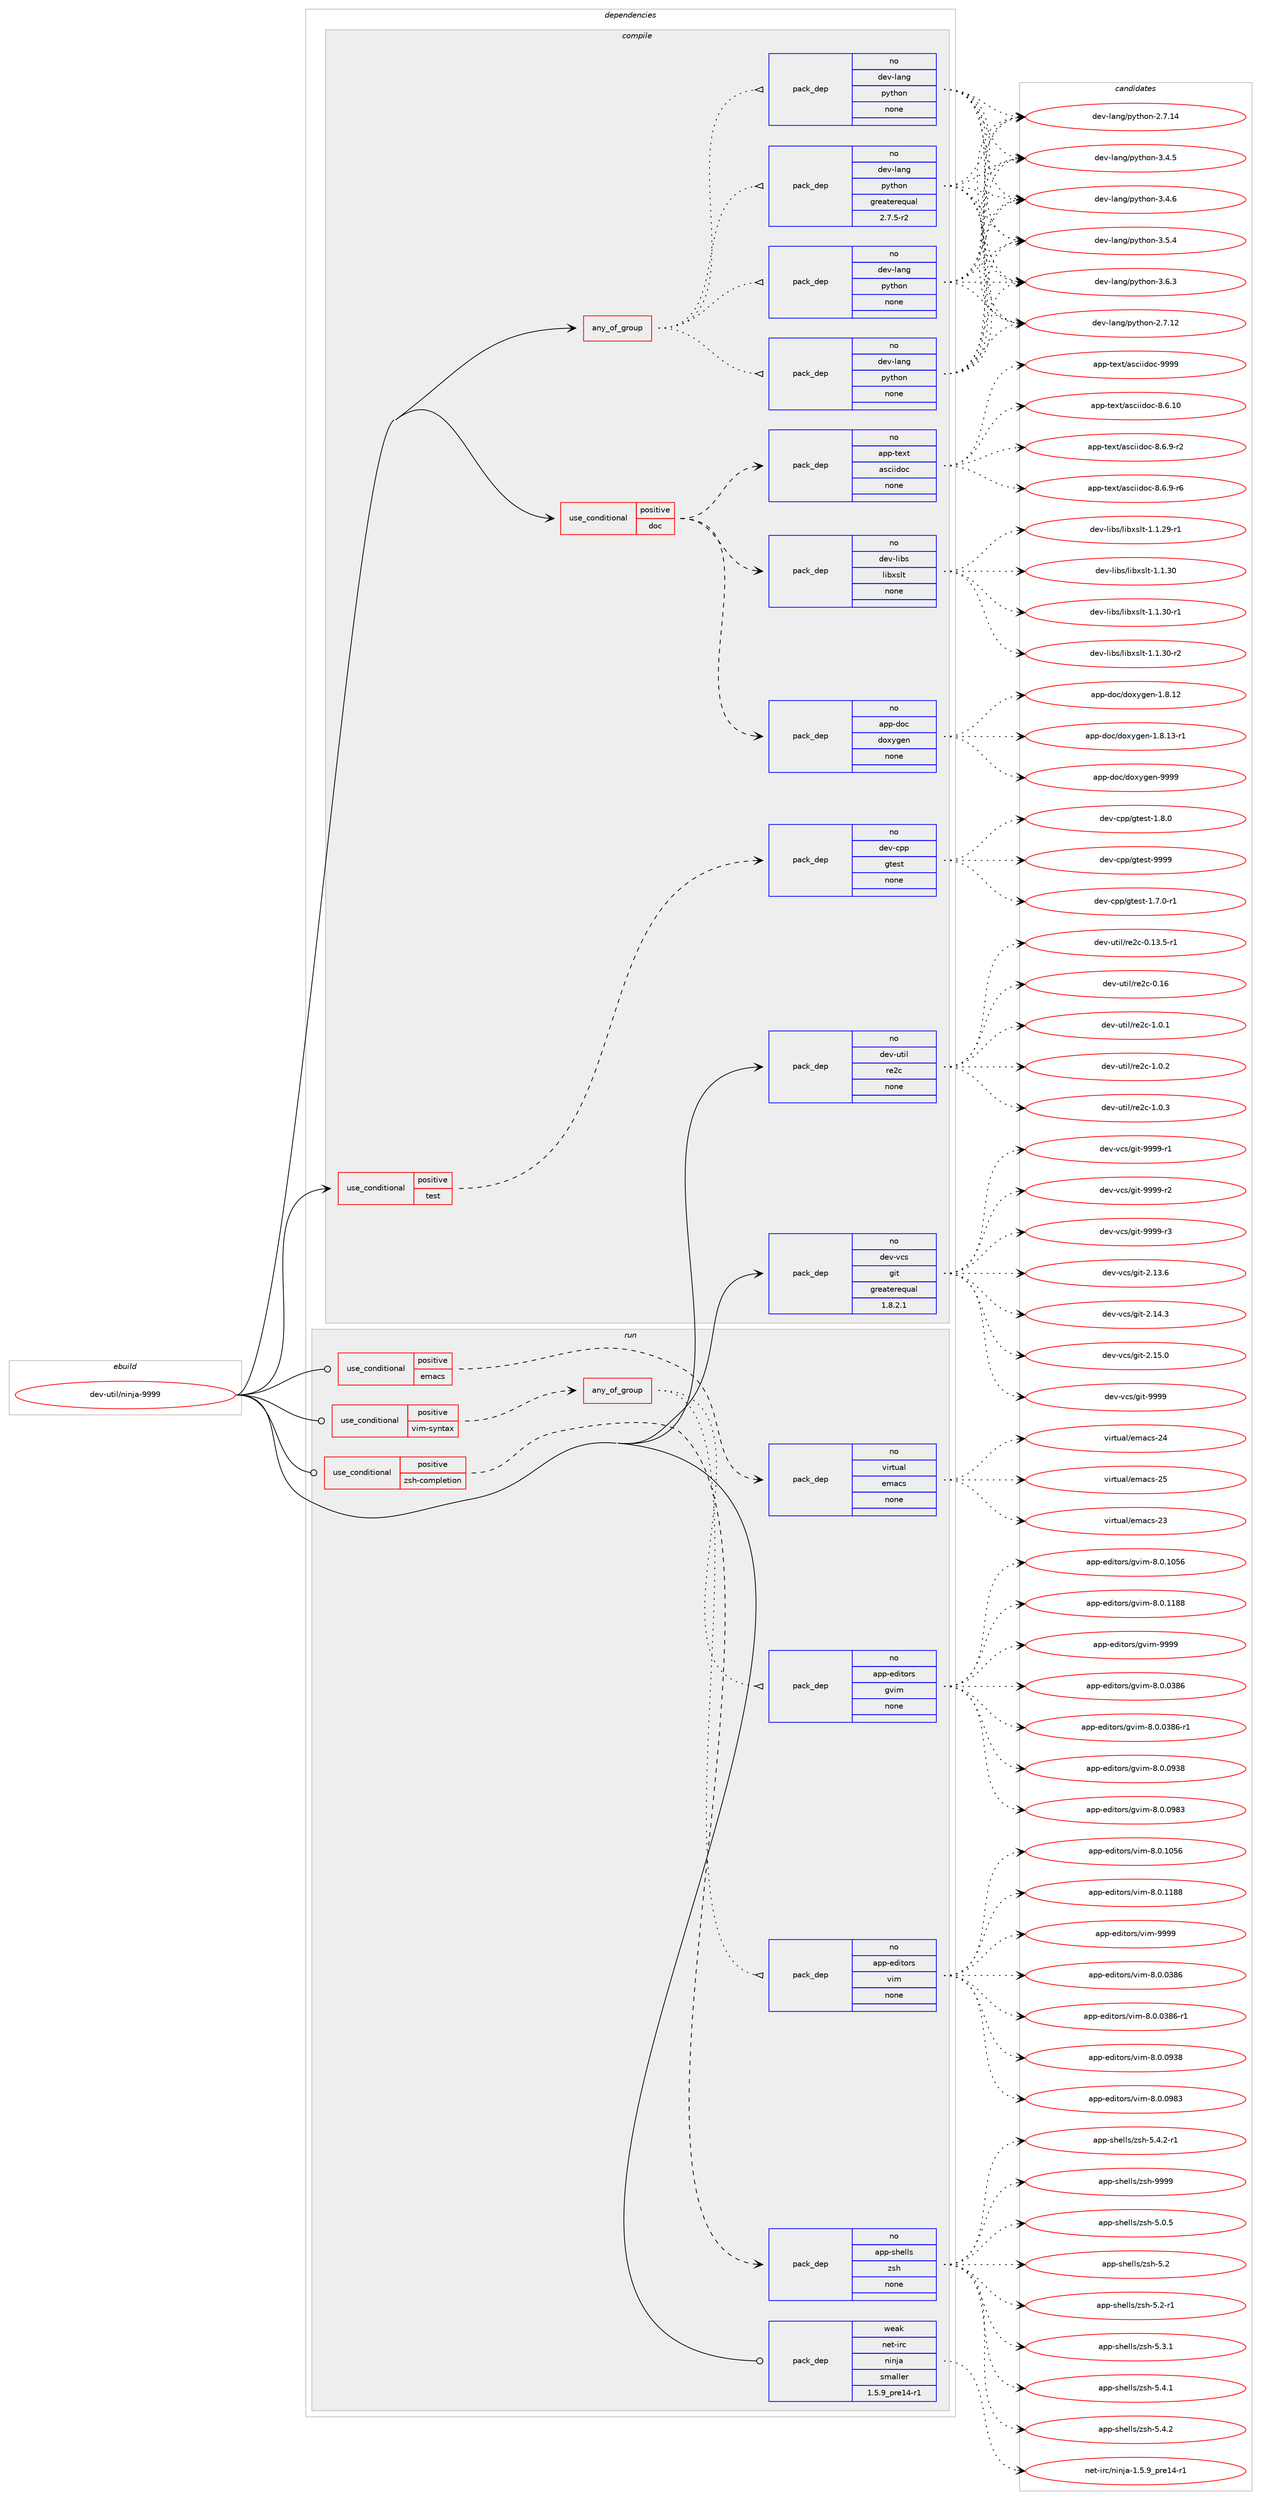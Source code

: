 digraph prolog {

# *************
# Graph options
# *************

newrank=true;
concentrate=true;
compound=true;
graph [rankdir=LR,fontname=Helvetica,fontsize=10,ranksep=1.5];#, ranksep=2.5, nodesep=0.2];
edge  [arrowhead=vee];
node  [fontname=Helvetica,fontsize=10];

# **********
# The ebuild
# **********

subgraph cluster_leftcol {
color=gray;
rank=same;
label=<<i>ebuild</i>>;
id [label="dev-util/ninja-9999", color=red, width=4, href="../dev-util/ninja-9999.svg"];
}

# ****************
# The dependencies
# ****************

subgraph cluster_midcol {
color=gray;
label=<<i>dependencies</i>>;
subgraph cluster_compile {
fillcolor="#eeeeee";
style=filled;
label=<<i>compile</i>>;
subgraph any4215 {
dependency287425 [label=<<TABLE BORDER="0" CELLBORDER="1" CELLSPACING="0" CELLPADDING="4"><TR><TD CELLPADDING="10">any_of_group</TD></TR></TABLE>>, shape=none, color=red];subgraph pack204663 {
dependency287426 [label=<<TABLE BORDER="0" CELLBORDER="1" CELLSPACING="0" CELLPADDING="4" WIDTH="220"><TR><TD ROWSPAN="6" CELLPADDING="30">pack_dep</TD></TR><TR><TD WIDTH="110">no</TD></TR><TR><TD>dev-lang</TD></TR><TR><TD>python</TD></TR><TR><TD>none</TD></TR><TR><TD></TD></TR></TABLE>>, shape=none, color=blue];
}
dependency287425:e -> dependency287426:w [weight=20,style="dotted",arrowhead="oinv"];
subgraph pack204664 {
dependency287427 [label=<<TABLE BORDER="0" CELLBORDER="1" CELLSPACING="0" CELLPADDING="4" WIDTH="220"><TR><TD ROWSPAN="6" CELLPADDING="30">pack_dep</TD></TR><TR><TD WIDTH="110">no</TD></TR><TR><TD>dev-lang</TD></TR><TR><TD>python</TD></TR><TR><TD>none</TD></TR><TR><TD></TD></TR></TABLE>>, shape=none, color=blue];
}
dependency287425:e -> dependency287427:w [weight=20,style="dotted",arrowhead="oinv"];
subgraph pack204665 {
dependency287428 [label=<<TABLE BORDER="0" CELLBORDER="1" CELLSPACING="0" CELLPADDING="4" WIDTH="220"><TR><TD ROWSPAN="6" CELLPADDING="30">pack_dep</TD></TR><TR><TD WIDTH="110">no</TD></TR><TR><TD>dev-lang</TD></TR><TR><TD>python</TD></TR><TR><TD>none</TD></TR><TR><TD></TD></TR></TABLE>>, shape=none, color=blue];
}
dependency287425:e -> dependency287428:w [weight=20,style="dotted",arrowhead="oinv"];
subgraph pack204666 {
dependency287429 [label=<<TABLE BORDER="0" CELLBORDER="1" CELLSPACING="0" CELLPADDING="4" WIDTH="220"><TR><TD ROWSPAN="6" CELLPADDING="30">pack_dep</TD></TR><TR><TD WIDTH="110">no</TD></TR><TR><TD>dev-lang</TD></TR><TR><TD>python</TD></TR><TR><TD>greaterequal</TD></TR><TR><TD>2.7.5-r2</TD></TR></TABLE>>, shape=none, color=blue];
}
dependency287425:e -> dependency287429:w [weight=20,style="dotted",arrowhead="oinv"];
}
id:e -> dependency287425:w [weight=20,style="solid",arrowhead="vee"];
subgraph cond78495 {
dependency287430 [label=<<TABLE BORDER="0" CELLBORDER="1" CELLSPACING="0" CELLPADDING="4"><TR><TD ROWSPAN="3" CELLPADDING="10">use_conditional</TD></TR><TR><TD>positive</TD></TR><TR><TD>doc</TD></TR></TABLE>>, shape=none, color=red];
subgraph pack204667 {
dependency287431 [label=<<TABLE BORDER="0" CELLBORDER="1" CELLSPACING="0" CELLPADDING="4" WIDTH="220"><TR><TD ROWSPAN="6" CELLPADDING="30">pack_dep</TD></TR><TR><TD WIDTH="110">no</TD></TR><TR><TD>app-text</TD></TR><TR><TD>asciidoc</TD></TR><TR><TD>none</TD></TR><TR><TD></TD></TR></TABLE>>, shape=none, color=blue];
}
dependency287430:e -> dependency287431:w [weight=20,style="dashed",arrowhead="vee"];
subgraph pack204668 {
dependency287432 [label=<<TABLE BORDER="0" CELLBORDER="1" CELLSPACING="0" CELLPADDING="4" WIDTH="220"><TR><TD ROWSPAN="6" CELLPADDING="30">pack_dep</TD></TR><TR><TD WIDTH="110">no</TD></TR><TR><TD>app-doc</TD></TR><TR><TD>doxygen</TD></TR><TR><TD>none</TD></TR><TR><TD></TD></TR></TABLE>>, shape=none, color=blue];
}
dependency287430:e -> dependency287432:w [weight=20,style="dashed",arrowhead="vee"];
subgraph pack204669 {
dependency287433 [label=<<TABLE BORDER="0" CELLBORDER="1" CELLSPACING="0" CELLPADDING="4" WIDTH="220"><TR><TD ROWSPAN="6" CELLPADDING="30">pack_dep</TD></TR><TR><TD WIDTH="110">no</TD></TR><TR><TD>dev-libs</TD></TR><TR><TD>libxslt</TD></TR><TR><TD>none</TD></TR><TR><TD></TD></TR></TABLE>>, shape=none, color=blue];
}
dependency287430:e -> dependency287433:w [weight=20,style="dashed",arrowhead="vee"];
}
id:e -> dependency287430:w [weight=20,style="solid",arrowhead="vee"];
subgraph cond78496 {
dependency287434 [label=<<TABLE BORDER="0" CELLBORDER="1" CELLSPACING="0" CELLPADDING="4"><TR><TD ROWSPAN="3" CELLPADDING="10">use_conditional</TD></TR><TR><TD>positive</TD></TR><TR><TD>test</TD></TR></TABLE>>, shape=none, color=red];
subgraph pack204670 {
dependency287435 [label=<<TABLE BORDER="0" CELLBORDER="1" CELLSPACING="0" CELLPADDING="4" WIDTH="220"><TR><TD ROWSPAN="6" CELLPADDING="30">pack_dep</TD></TR><TR><TD WIDTH="110">no</TD></TR><TR><TD>dev-cpp</TD></TR><TR><TD>gtest</TD></TR><TR><TD>none</TD></TR><TR><TD></TD></TR></TABLE>>, shape=none, color=blue];
}
dependency287434:e -> dependency287435:w [weight=20,style="dashed",arrowhead="vee"];
}
id:e -> dependency287434:w [weight=20,style="solid",arrowhead="vee"];
subgraph pack204671 {
dependency287436 [label=<<TABLE BORDER="0" CELLBORDER="1" CELLSPACING="0" CELLPADDING="4" WIDTH="220"><TR><TD ROWSPAN="6" CELLPADDING="30">pack_dep</TD></TR><TR><TD WIDTH="110">no</TD></TR><TR><TD>dev-util</TD></TR><TR><TD>re2c</TD></TR><TR><TD>none</TD></TR><TR><TD></TD></TR></TABLE>>, shape=none, color=blue];
}
id:e -> dependency287436:w [weight=20,style="solid",arrowhead="vee"];
subgraph pack204672 {
dependency287437 [label=<<TABLE BORDER="0" CELLBORDER="1" CELLSPACING="0" CELLPADDING="4" WIDTH="220"><TR><TD ROWSPAN="6" CELLPADDING="30">pack_dep</TD></TR><TR><TD WIDTH="110">no</TD></TR><TR><TD>dev-vcs</TD></TR><TR><TD>git</TD></TR><TR><TD>greaterequal</TD></TR><TR><TD>1.8.2.1</TD></TR></TABLE>>, shape=none, color=blue];
}
id:e -> dependency287437:w [weight=20,style="solid",arrowhead="vee"];
}
subgraph cluster_compileandrun {
fillcolor="#eeeeee";
style=filled;
label=<<i>compile and run</i>>;
}
subgraph cluster_run {
fillcolor="#eeeeee";
style=filled;
label=<<i>run</i>>;
subgraph cond78497 {
dependency287438 [label=<<TABLE BORDER="0" CELLBORDER="1" CELLSPACING="0" CELLPADDING="4"><TR><TD ROWSPAN="3" CELLPADDING="10">use_conditional</TD></TR><TR><TD>positive</TD></TR><TR><TD>emacs</TD></TR></TABLE>>, shape=none, color=red];
subgraph pack204673 {
dependency287439 [label=<<TABLE BORDER="0" CELLBORDER="1" CELLSPACING="0" CELLPADDING="4" WIDTH="220"><TR><TD ROWSPAN="6" CELLPADDING="30">pack_dep</TD></TR><TR><TD WIDTH="110">no</TD></TR><TR><TD>virtual</TD></TR><TR><TD>emacs</TD></TR><TR><TD>none</TD></TR><TR><TD></TD></TR></TABLE>>, shape=none, color=blue];
}
dependency287438:e -> dependency287439:w [weight=20,style="dashed",arrowhead="vee"];
}
id:e -> dependency287438:w [weight=20,style="solid",arrowhead="odot"];
subgraph cond78498 {
dependency287440 [label=<<TABLE BORDER="0" CELLBORDER="1" CELLSPACING="0" CELLPADDING="4"><TR><TD ROWSPAN="3" CELLPADDING="10">use_conditional</TD></TR><TR><TD>positive</TD></TR><TR><TD>vim-syntax</TD></TR></TABLE>>, shape=none, color=red];
subgraph any4216 {
dependency287441 [label=<<TABLE BORDER="0" CELLBORDER="1" CELLSPACING="0" CELLPADDING="4"><TR><TD CELLPADDING="10">any_of_group</TD></TR></TABLE>>, shape=none, color=red];subgraph pack204674 {
dependency287442 [label=<<TABLE BORDER="0" CELLBORDER="1" CELLSPACING="0" CELLPADDING="4" WIDTH="220"><TR><TD ROWSPAN="6" CELLPADDING="30">pack_dep</TD></TR><TR><TD WIDTH="110">no</TD></TR><TR><TD>app-editors</TD></TR><TR><TD>vim</TD></TR><TR><TD>none</TD></TR><TR><TD></TD></TR></TABLE>>, shape=none, color=blue];
}
dependency287441:e -> dependency287442:w [weight=20,style="dotted",arrowhead="oinv"];
subgraph pack204675 {
dependency287443 [label=<<TABLE BORDER="0" CELLBORDER="1" CELLSPACING="0" CELLPADDING="4" WIDTH="220"><TR><TD ROWSPAN="6" CELLPADDING="30">pack_dep</TD></TR><TR><TD WIDTH="110">no</TD></TR><TR><TD>app-editors</TD></TR><TR><TD>gvim</TD></TR><TR><TD>none</TD></TR><TR><TD></TD></TR></TABLE>>, shape=none, color=blue];
}
dependency287441:e -> dependency287443:w [weight=20,style="dotted",arrowhead="oinv"];
}
dependency287440:e -> dependency287441:w [weight=20,style="dashed",arrowhead="vee"];
}
id:e -> dependency287440:w [weight=20,style="solid",arrowhead="odot"];
subgraph cond78499 {
dependency287444 [label=<<TABLE BORDER="0" CELLBORDER="1" CELLSPACING="0" CELLPADDING="4"><TR><TD ROWSPAN="3" CELLPADDING="10">use_conditional</TD></TR><TR><TD>positive</TD></TR><TR><TD>zsh-completion</TD></TR></TABLE>>, shape=none, color=red];
subgraph pack204676 {
dependency287445 [label=<<TABLE BORDER="0" CELLBORDER="1" CELLSPACING="0" CELLPADDING="4" WIDTH="220"><TR><TD ROWSPAN="6" CELLPADDING="30">pack_dep</TD></TR><TR><TD WIDTH="110">no</TD></TR><TR><TD>app-shells</TD></TR><TR><TD>zsh</TD></TR><TR><TD>none</TD></TR><TR><TD></TD></TR></TABLE>>, shape=none, color=blue];
}
dependency287444:e -> dependency287445:w [weight=20,style="dashed",arrowhead="vee"];
}
id:e -> dependency287444:w [weight=20,style="solid",arrowhead="odot"];
subgraph pack204677 {
dependency287446 [label=<<TABLE BORDER="0" CELLBORDER="1" CELLSPACING="0" CELLPADDING="4" WIDTH="220"><TR><TD ROWSPAN="6" CELLPADDING="30">pack_dep</TD></TR><TR><TD WIDTH="110">weak</TD></TR><TR><TD>net-irc</TD></TR><TR><TD>ninja</TD></TR><TR><TD>smaller</TD></TR><TR><TD>1.5.9_pre14-r1</TD></TR></TABLE>>, shape=none, color=blue];
}
id:e -> dependency287446:w [weight=20,style="solid",arrowhead="odot"];
}
}

# **************
# The candidates
# **************

subgraph cluster_choices {
rank=same;
color=gray;
label=<<i>candidates</i>>;

subgraph choice204663 {
color=black;
nodesep=1;
choice10010111845108971101034711212111610411111045504655464950 [label="dev-lang/python-2.7.12", color=red, width=4,href="../dev-lang/python-2.7.12.svg"];
choice10010111845108971101034711212111610411111045504655464952 [label="dev-lang/python-2.7.14", color=red, width=4,href="../dev-lang/python-2.7.14.svg"];
choice100101118451089711010347112121116104111110455146524653 [label="dev-lang/python-3.4.5", color=red, width=4,href="../dev-lang/python-3.4.5.svg"];
choice100101118451089711010347112121116104111110455146524654 [label="dev-lang/python-3.4.6", color=red, width=4,href="../dev-lang/python-3.4.6.svg"];
choice100101118451089711010347112121116104111110455146534652 [label="dev-lang/python-3.5.4", color=red, width=4,href="../dev-lang/python-3.5.4.svg"];
choice100101118451089711010347112121116104111110455146544651 [label="dev-lang/python-3.6.3", color=red, width=4,href="../dev-lang/python-3.6.3.svg"];
dependency287426:e -> choice10010111845108971101034711212111610411111045504655464950:w [style=dotted,weight="100"];
dependency287426:e -> choice10010111845108971101034711212111610411111045504655464952:w [style=dotted,weight="100"];
dependency287426:e -> choice100101118451089711010347112121116104111110455146524653:w [style=dotted,weight="100"];
dependency287426:e -> choice100101118451089711010347112121116104111110455146524654:w [style=dotted,weight="100"];
dependency287426:e -> choice100101118451089711010347112121116104111110455146534652:w [style=dotted,weight="100"];
dependency287426:e -> choice100101118451089711010347112121116104111110455146544651:w [style=dotted,weight="100"];
}
subgraph choice204664 {
color=black;
nodesep=1;
choice10010111845108971101034711212111610411111045504655464950 [label="dev-lang/python-2.7.12", color=red, width=4,href="../dev-lang/python-2.7.12.svg"];
choice10010111845108971101034711212111610411111045504655464952 [label="dev-lang/python-2.7.14", color=red, width=4,href="../dev-lang/python-2.7.14.svg"];
choice100101118451089711010347112121116104111110455146524653 [label="dev-lang/python-3.4.5", color=red, width=4,href="../dev-lang/python-3.4.5.svg"];
choice100101118451089711010347112121116104111110455146524654 [label="dev-lang/python-3.4.6", color=red, width=4,href="../dev-lang/python-3.4.6.svg"];
choice100101118451089711010347112121116104111110455146534652 [label="dev-lang/python-3.5.4", color=red, width=4,href="../dev-lang/python-3.5.4.svg"];
choice100101118451089711010347112121116104111110455146544651 [label="dev-lang/python-3.6.3", color=red, width=4,href="../dev-lang/python-3.6.3.svg"];
dependency287427:e -> choice10010111845108971101034711212111610411111045504655464950:w [style=dotted,weight="100"];
dependency287427:e -> choice10010111845108971101034711212111610411111045504655464952:w [style=dotted,weight="100"];
dependency287427:e -> choice100101118451089711010347112121116104111110455146524653:w [style=dotted,weight="100"];
dependency287427:e -> choice100101118451089711010347112121116104111110455146524654:w [style=dotted,weight="100"];
dependency287427:e -> choice100101118451089711010347112121116104111110455146534652:w [style=dotted,weight="100"];
dependency287427:e -> choice100101118451089711010347112121116104111110455146544651:w [style=dotted,weight="100"];
}
subgraph choice204665 {
color=black;
nodesep=1;
choice10010111845108971101034711212111610411111045504655464950 [label="dev-lang/python-2.7.12", color=red, width=4,href="../dev-lang/python-2.7.12.svg"];
choice10010111845108971101034711212111610411111045504655464952 [label="dev-lang/python-2.7.14", color=red, width=4,href="../dev-lang/python-2.7.14.svg"];
choice100101118451089711010347112121116104111110455146524653 [label="dev-lang/python-3.4.5", color=red, width=4,href="../dev-lang/python-3.4.5.svg"];
choice100101118451089711010347112121116104111110455146524654 [label="dev-lang/python-3.4.6", color=red, width=4,href="../dev-lang/python-3.4.6.svg"];
choice100101118451089711010347112121116104111110455146534652 [label="dev-lang/python-3.5.4", color=red, width=4,href="../dev-lang/python-3.5.4.svg"];
choice100101118451089711010347112121116104111110455146544651 [label="dev-lang/python-3.6.3", color=red, width=4,href="../dev-lang/python-3.6.3.svg"];
dependency287428:e -> choice10010111845108971101034711212111610411111045504655464950:w [style=dotted,weight="100"];
dependency287428:e -> choice10010111845108971101034711212111610411111045504655464952:w [style=dotted,weight="100"];
dependency287428:e -> choice100101118451089711010347112121116104111110455146524653:w [style=dotted,weight="100"];
dependency287428:e -> choice100101118451089711010347112121116104111110455146524654:w [style=dotted,weight="100"];
dependency287428:e -> choice100101118451089711010347112121116104111110455146534652:w [style=dotted,weight="100"];
dependency287428:e -> choice100101118451089711010347112121116104111110455146544651:w [style=dotted,weight="100"];
}
subgraph choice204666 {
color=black;
nodesep=1;
choice10010111845108971101034711212111610411111045504655464950 [label="dev-lang/python-2.7.12", color=red, width=4,href="../dev-lang/python-2.7.12.svg"];
choice10010111845108971101034711212111610411111045504655464952 [label="dev-lang/python-2.7.14", color=red, width=4,href="../dev-lang/python-2.7.14.svg"];
choice100101118451089711010347112121116104111110455146524653 [label="dev-lang/python-3.4.5", color=red, width=4,href="../dev-lang/python-3.4.5.svg"];
choice100101118451089711010347112121116104111110455146524654 [label="dev-lang/python-3.4.6", color=red, width=4,href="../dev-lang/python-3.4.6.svg"];
choice100101118451089711010347112121116104111110455146534652 [label="dev-lang/python-3.5.4", color=red, width=4,href="../dev-lang/python-3.5.4.svg"];
choice100101118451089711010347112121116104111110455146544651 [label="dev-lang/python-3.6.3", color=red, width=4,href="../dev-lang/python-3.6.3.svg"];
dependency287429:e -> choice10010111845108971101034711212111610411111045504655464950:w [style=dotted,weight="100"];
dependency287429:e -> choice10010111845108971101034711212111610411111045504655464952:w [style=dotted,weight="100"];
dependency287429:e -> choice100101118451089711010347112121116104111110455146524653:w [style=dotted,weight="100"];
dependency287429:e -> choice100101118451089711010347112121116104111110455146524654:w [style=dotted,weight="100"];
dependency287429:e -> choice100101118451089711010347112121116104111110455146534652:w [style=dotted,weight="100"];
dependency287429:e -> choice100101118451089711010347112121116104111110455146544651:w [style=dotted,weight="100"];
}
subgraph choice204667 {
color=black;
nodesep=1;
choice97112112451161011201164797115991051051001119945564654464948 [label="app-text/asciidoc-8.6.10", color=red, width=4,href="../app-text/asciidoc-8.6.10.svg"];
choice9711211245116101120116479711599105105100111994556465446574511450 [label="app-text/asciidoc-8.6.9-r2", color=red, width=4,href="../app-text/asciidoc-8.6.9-r2.svg"];
choice9711211245116101120116479711599105105100111994556465446574511454 [label="app-text/asciidoc-8.6.9-r6", color=red, width=4,href="../app-text/asciidoc-8.6.9-r6.svg"];
choice9711211245116101120116479711599105105100111994557575757 [label="app-text/asciidoc-9999", color=red, width=4,href="../app-text/asciidoc-9999.svg"];
dependency287431:e -> choice97112112451161011201164797115991051051001119945564654464948:w [style=dotted,weight="100"];
dependency287431:e -> choice9711211245116101120116479711599105105100111994556465446574511450:w [style=dotted,weight="100"];
dependency287431:e -> choice9711211245116101120116479711599105105100111994556465446574511454:w [style=dotted,weight="100"];
dependency287431:e -> choice9711211245116101120116479711599105105100111994557575757:w [style=dotted,weight="100"];
}
subgraph choice204668 {
color=black;
nodesep=1;
choice9711211245100111994710011112012110310111045494656464950 [label="app-doc/doxygen-1.8.12", color=red, width=4,href="../app-doc/doxygen-1.8.12.svg"];
choice97112112451001119947100111120121103101110454946564649514511449 [label="app-doc/doxygen-1.8.13-r1", color=red, width=4,href="../app-doc/doxygen-1.8.13-r1.svg"];
choice971121124510011199471001111201211031011104557575757 [label="app-doc/doxygen-9999", color=red, width=4,href="../app-doc/doxygen-9999.svg"];
dependency287432:e -> choice9711211245100111994710011112012110310111045494656464950:w [style=dotted,weight="100"];
dependency287432:e -> choice97112112451001119947100111120121103101110454946564649514511449:w [style=dotted,weight="100"];
dependency287432:e -> choice971121124510011199471001111201211031011104557575757:w [style=dotted,weight="100"];
}
subgraph choice204669 {
color=black;
nodesep=1;
choice10010111845108105981154710810598120115108116454946494650574511449 [label="dev-libs/libxslt-1.1.29-r1", color=red, width=4,href="../dev-libs/libxslt-1.1.29-r1.svg"];
choice1001011184510810598115471081059812011510811645494649465148 [label="dev-libs/libxslt-1.1.30", color=red, width=4,href="../dev-libs/libxslt-1.1.30.svg"];
choice10010111845108105981154710810598120115108116454946494651484511449 [label="dev-libs/libxslt-1.1.30-r1", color=red, width=4,href="../dev-libs/libxslt-1.1.30-r1.svg"];
choice10010111845108105981154710810598120115108116454946494651484511450 [label="dev-libs/libxslt-1.1.30-r2", color=red, width=4,href="../dev-libs/libxslt-1.1.30-r2.svg"];
dependency287433:e -> choice10010111845108105981154710810598120115108116454946494650574511449:w [style=dotted,weight="100"];
dependency287433:e -> choice1001011184510810598115471081059812011510811645494649465148:w [style=dotted,weight="100"];
dependency287433:e -> choice10010111845108105981154710810598120115108116454946494651484511449:w [style=dotted,weight="100"];
dependency287433:e -> choice10010111845108105981154710810598120115108116454946494651484511450:w [style=dotted,weight="100"];
}
subgraph choice204670 {
color=black;
nodesep=1;
choice1001011184599112112471031161011151164549465546484511449 [label="dev-cpp/gtest-1.7.0-r1", color=red, width=4,href="../dev-cpp/gtest-1.7.0-r1.svg"];
choice100101118459911211247103116101115116454946564648 [label="dev-cpp/gtest-1.8.0", color=red, width=4,href="../dev-cpp/gtest-1.8.0.svg"];
choice1001011184599112112471031161011151164557575757 [label="dev-cpp/gtest-9999", color=red, width=4,href="../dev-cpp/gtest-9999.svg"];
dependency287435:e -> choice1001011184599112112471031161011151164549465546484511449:w [style=dotted,weight="100"];
dependency287435:e -> choice100101118459911211247103116101115116454946564648:w [style=dotted,weight="100"];
dependency287435:e -> choice1001011184599112112471031161011151164557575757:w [style=dotted,weight="100"];
}
subgraph choice204671 {
color=black;
nodesep=1;
choice10010111845117116105108471141015099454846495146534511449 [label="dev-util/re2c-0.13.5-r1", color=red, width=4,href="../dev-util/re2c-0.13.5-r1.svg"];
choice100101118451171161051084711410150994548464954 [label="dev-util/re2c-0.16", color=red, width=4,href="../dev-util/re2c-0.16.svg"];
choice10010111845117116105108471141015099454946484649 [label="dev-util/re2c-1.0.1", color=red, width=4,href="../dev-util/re2c-1.0.1.svg"];
choice10010111845117116105108471141015099454946484650 [label="dev-util/re2c-1.0.2", color=red, width=4,href="../dev-util/re2c-1.0.2.svg"];
choice10010111845117116105108471141015099454946484651 [label="dev-util/re2c-1.0.3", color=red, width=4,href="../dev-util/re2c-1.0.3.svg"];
dependency287436:e -> choice10010111845117116105108471141015099454846495146534511449:w [style=dotted,weight="100"];
dependency287436:e -> choice100101118451171161051084711410150994548464954:w [style=dotted,weight="100"];
dependency287436:e -> choice10010111845117116105108471141015099454946484649:w [style=dotted,weight="100"];
dependency287436:e -> choice10010111845117116105108471141015099454946484650:w [style=dotted,weight="100"];
dependency287436:e -> choice10010111845117116105108471141015099454946484651:w [style=dotted,weight="100"];
}
subgraph choice204672 {
color=black;
nodesep=1;
choice10010111845118991154710310511645504649514654 [label="dev-vcs/git-2.13.6", color=red, width=4,href="../dev-vcs/git-2.13.6.svg"];
choice10010111845118991154710310511645504649524651 [label="dev-vcs/git-2.14.3", color=red, width=4,href="../dev-vcs/git-2.14.3.svg"];
choice10010111845118991154710310511645504649534648 [label="dev-vcs/git-2.15.0", color=red, width=4,href="../dev-vcs/git-2.15.0.svg"];
choice1001011184511899115471031051164557575757 [label="dev-vcs/git-9999", color=red, width=4,href="../dev-vcs/git-9999.svg"];
choice10010111845118991154710310511645575757574511449 [label="dev-vcs/git-9999-r1", color=red, width=4,href="../dev-vcs/git-9999-r1.svg"];
choice10010111845118991154710310511645575757574511450 [label="dev-vcs/git-9999-r2", color=red, width=4,href="../dev-vcs/git-9999-r2.svg"];
choice10010111845118991154710310511645575757574511451 [label="dev-vcs/git-9999-r3", color=red, width=4,href="../dev-vcs/git-9999-r3.svg"];
dependency287437:e -> choice10010111845118991154710310511645504649514654:w [style=dotted,weight="100"];
dependency287437:e -> choice10010111845118991154710310511645504649524651:w [style=dotted,weight="100"];
dependency287437:e -> choice10010111845118991154710310511645504649534648:w [style=dotted,weight="100"];
dependency287437:e -> choice1001011184511899115471031051164557575757:w [style=dotted,weight="100"];
dependency287437:e -> choice10010111845118991154710310511645575757574511449:w [style=dotted,weight="100"];
dependency287437:e -> choice10010111845118991154710310511645575757574511450:w [style=dotted,weight="100"];
dependency287437:e -> choice10010111845118991154710310511645575757574511451:w [style=dotted,weight="100"];
}
subgraph choice204673 {
color=black;
nodesep=1;
choice11810511411611797108471011099799115455051 [label="virtual/emacs-23", color=red, width=4,href="../virtual/emacs-23.svg"];
choice11810511411611797108471011099799115455052 [label="virtual/emacs-24", color=red, width=4,href="../virtual/emacs-24.svg"];
choice11810511411611797108471011099799115455053 [label="virtual/emacs-25", color=red, width=4,href="../virtual/emacs-25.svg"];
dependency287439:e -> choice11810511411611797108471011099799115455051:w [style=dotted,weight="100"];
dependency287439:e -> choice11810511411611797108471011099799115455052:w [style=dotted,weight="100"];
dependency287439:e -> choice11810511411611797108471011099799115455053:w [style=dotted,weight="100"];
}
subgraph choice204674 {
color=black;
nodesep=1;
choice971121124510110010511611111411547118105109455646484648515654 [label="app-editors/vim-8.0.0386", color=red, width=4,href="../app-editors/vim-8.0.0386.svg"];
choice9711211245101100105116111114115471181051094556464846485156544511449 [label="app-editors/vim-8.0.0386-r1", color=red, width=4,href="../app-editors/vim-8.0.0386-r1.svg"];
choice971121124510110010511611111411547118105109455646484648575156 [label="app-editors/vim-8.0.0938", color=red, width=4,href="../app-editors/vim-8.0.0938.svg"];
choice971121124510110010511611111411547118105109455646484648575651 [label="app-editors/vim-8.0.0983", color=red, width=4,href="../app-editors/vim-8.0.0983.svg"];
choice971121124510110010511611111411547118105109455646484649485354 [label="app-editors/vim-8.0.1056", color=red, width=4,href="../app-editors/vim-8.0.1056.svg"];
choice971121124510110010511611111411547118105109455646484649495656 [label="app-editors/vim-8.0.1188", color=red, width=4,href="../app-editors/vim-8.0.1188.svg"];
choice9711211245101100105116111114115471181051094557575757 [label="app-editors/vim-9999", color=red, width=4,href="../app-editors/vim-9999.svg"];
dependency287442:e -> choice971121124510110010511611111411547118105109455646484648515654:w [style=dotted,weight="100"];
dependency287442:e -> choice9711211245101100105116111114115471181051094556464846485156544511449:w [style=dotted,weight="100"];
dependency287442:e -> choice971121124510110010511611111411547118105109455646484648575156:w [style=dotted,weight="100"];
dependency287442:e -> choice971121124510110010511611111411547118105109455646484648575651:w [style=dotted,weight="100"];
dependency287442:e -> choice971121124510110010511611111411547118105109455646484649485354:w [style=dotted,weight="100"];
dependency287442:e -> choice971121124510110010511611111411547118105109455646484649495656:w [style=dotted,weight="100"];
dependency287442:e -> choice9711211245101100105116111114115471181051094557575757:w [style=dotted,weight="100"];
}
subgraph choice204675 {
color=black;
nodesep=1;
choice971121124510110010511611111411547103118105109455646484648515654 [label="app-editors/gvim-8.0.0386", color=red, width=4,href="../app-editors/gvim-8.0.0386.svg"];
choice9711211245101100105116111114115471031181051094556464846485156544511449 [label="app-editors/gvim-8.0.0386-r1", color=red, width=4,href="../app-editors/gvim-8.0.0386-r1.svg"];
choice971121124510110010511611111411547103118105109455646484648575156 [label="app-editors/gvim-8.0.0938", color=red, width=4,href="../app-editors/gvim-8.0.0938.svg"];
choice971121124510110010511611111411547103118105109455646484648575651 [label="app-editors/gvim-8.0.0983", color=red, width=4,href="../app-editors/gvim-8.0.0983.svg"];
choice971121124510110010511611111411547103118105109455646484649485354 [label="app-editors/gvim-8.0.1056", color=red, width=4,href="../app-editors/gvim-8.0.1056.svg"];
choice971121124510110010511611111411547103118105109455646484649495656 [label="app-editors/gvim-8.0.1188", color=red, width=4,href="../app-editors/gvim-8.0.1188.svg"];
choice9711211245101100105116111114115471031181051094557575757 [label="app-editors/gvim-9999", color=red, width=4,href="../app-editors/gvim-9999.svg"];
dependency287443:e -> choice971121124510110010511611111411547103118105109455646484648515654:w [style=dotted,weight="100"];
dependency287443:e -> choice9711211245101100105116111114115471031181051094556464846485156544511449:w [style=dotted,weight="100"];
dependency287443:e -> choice971121124510110010511611111411547103118105109455646484648575156:w [style=dotted,weight="100"];
dependency287443:e -> choice971121124510110010511611111411547103118105109455646484648575651:w [style=dotted,weight="100"];
dependency287443:e -> choice971121124510110010511611111411547103118105109455646484649485354:w [style=dotted,weight="100"];
dependency287443:e -> choice971121124510110010511611111411547103118105109455646484649495656:w [style=dotted,weight="100"];
dependency287443:e -> choice9711211245101100105116111114115471031181051094557575757:w [style=dotted,weight="100"];
}
subgraph choice204676 {
color=black;
nodesep=1;
choice971121124511510410110810811547122115104455346484653 [label="app-shells/zsh-5.0.5", color=red, width=4,href="../app-shells/zsh-5.0.5.svg"];
choice97112112451151041011081081154712211510445534650 [label="app-shells/zsh-5.2", color=red, width=4,href="../app-shells/zsh-5.2.svg"];
choice971121124511510410110810811547122115104455346504511449 [label="app-shells/zsh-5.2-r1", color=red, width=4,href="../app-shells/zsh-5.2-r1.svg"];
choice971121124511510410110810811547122115104455346514649 [label="app-shells/zsh-5.3.1", color=red, width=4,href="../app-shells/zsh-5.3.1.svg"];
choice971121124511510410110810811547122115104455346524649 [label="app-shells/zsh-5.4.1", color=red, width=4,href="../app-shells/zsh-5.4.1.svg"];
choice971121124511510410110810811547122115104455346524650 [label="app-shells/zsh-5.4.2", color=red, width=4,href="../app-shells/zsh-5.4.2.svg"];
choice9711211245115104101108108115471221151044553465246504511449 [label="app-shells/zsh-5.4.2-r1", color=red, width=4,href="../app-shells/zsh-5.4.2-r1.svg"];
choice9711211245115104101108108115471221151044557575757 [label="app-shells/zsh-9999", color=red, width=4,href="../app-shells/zsh-9999.svg"];
dependency287445:e -> choice971121124511510410110810811547122115104455346484653:w [style=dotted,weight="100"];
dependency287445:e -> choice97112112451151041011081081154712211510445534650:w [style=dotted,weight="100"];
dependency287445:e -> choice971121124511510410110810811547122115104455346504511449:w [style=dotted,weight="100"];
dependency287445:e -> choice971121124511510410110810811547122115104455346514649:w [style=dotted,weight="100"];
dependency287445:e -> choice971121124511510410110810811547122115104455346524649:w [style=dotted,weight="100"];
dependency287445:e -> choice971121124511510410110810811547122115104455346524650:w [style=dotted,weight="100"];
dependency287445:e -> choice9711211245115104101108108115471221151044553465246504511449:w [style=dotted,weight="100"];
dependency287445:e -> choice9711211245115104101108108115471221151044557575757:w [style=dotted,weight="100"];
}
subgraph choice204677 {
color=black;
nodesep=1;
choice110101116451051149947110105110106974549465346579511211410149524511449 [label="net-irc/ninja-1.5.9_pre14-r1", color=red, width=4,href="../net-irc/ninja-1.5.9_pre14-r1.svg"];
dependency287446:e -> choice110101116451051149947110105110106974549465346579511211410149524511449:w [style=dotted,weight="100"];
}
}

}
